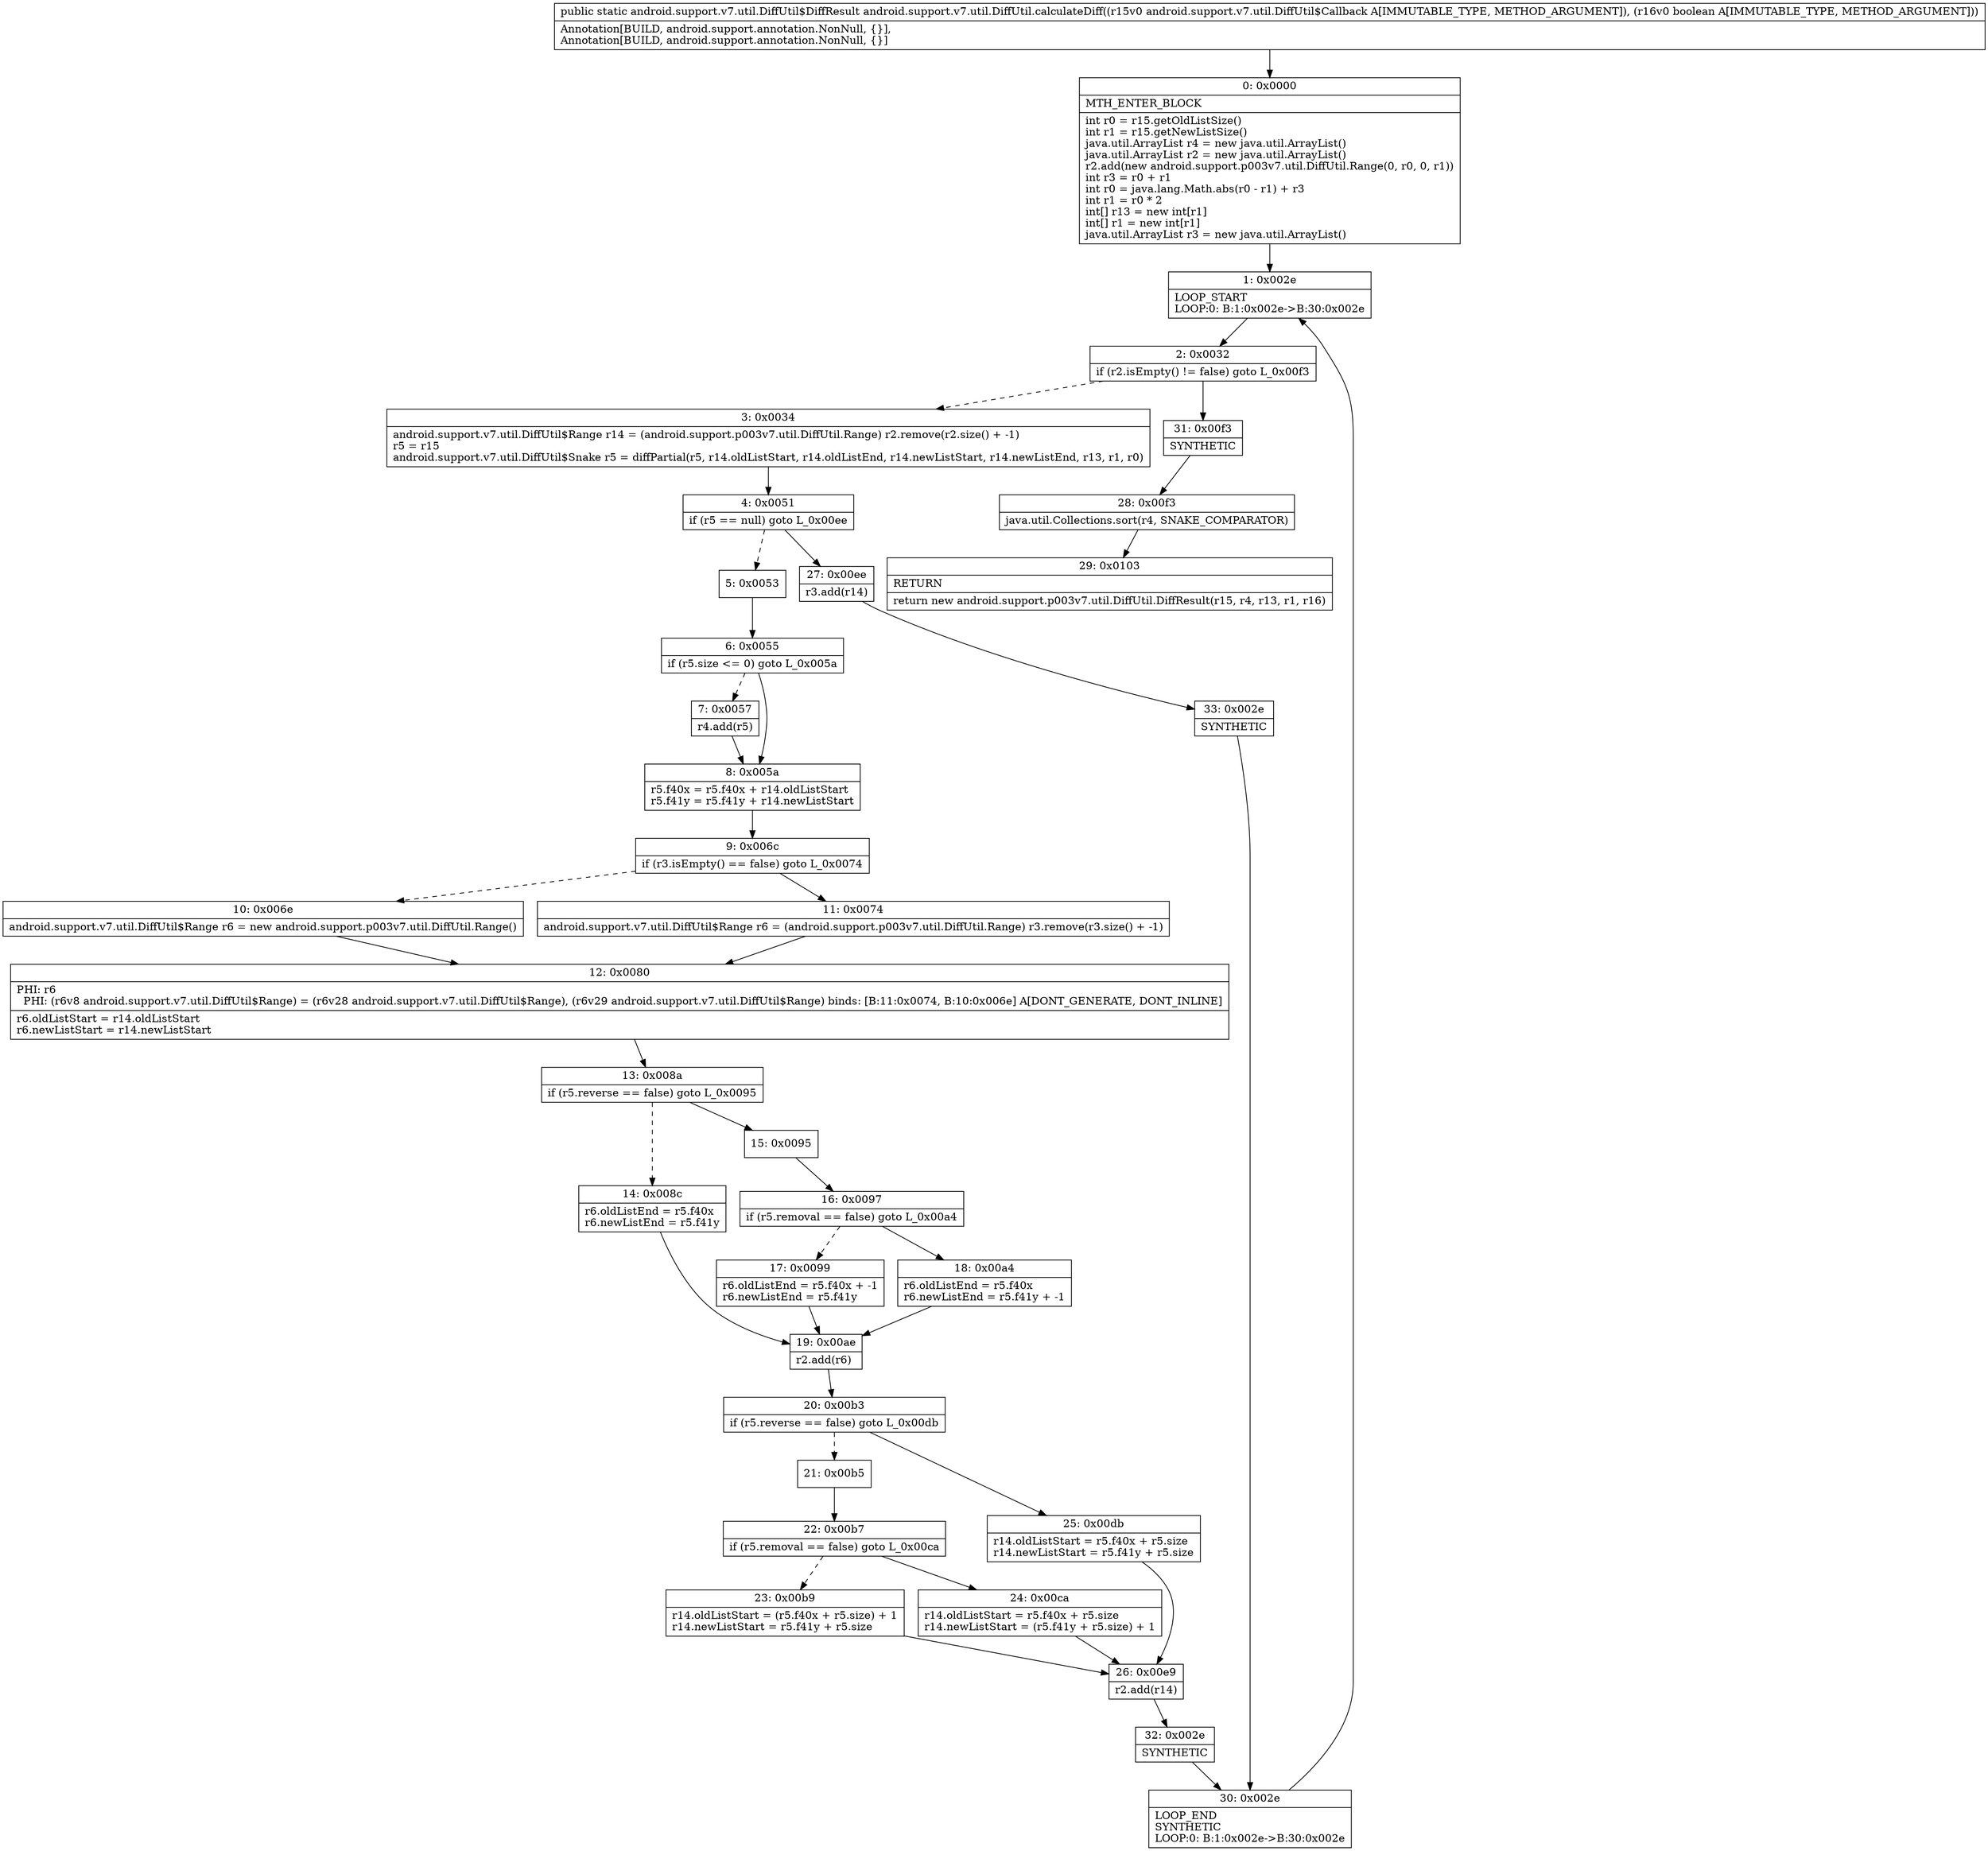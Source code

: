 digraph "CFG forandroid.support.v7.util.DiffUtil.calculateDiff(Landroid\/support\/v7\/util\/DiffUtil$Callback;Z)Landroid\/support\/v7\/util\/DiffUtil$DiffResult;" {
Node_0 [shape=record,label="{0\:\ 0x0000|MTH_ENTER_BLOCK\l|int r0 = r15.getOldListSize()\lint r1 = r15.getNewListSize()\ljava.util.ArrayList r4 = new java.util.ArrayList()\ljava.util.ArrayList r2 = new java.util.ArrayList()\lr2.add(new android.support.p003v7.util.DiffUtil.Range(0, r0, 0, r1))\lint r3 = r0 + r1\lint r0 = java.lang.Math.abs(r0 \- r1) + r3\lint r1 = r0 * 2\lint[] r13 = new int[r1]\lint[] r1 = new int[r1]\ljava.util.ArrayList r3 = new java.util.ArrayList()\l}"];
Node_1 [shape=record,label="{1\:\ 0x002e|LOOP_START\lLOOP:0: B:1:0x002e\-\>B:30:0x002e\l}"];
Node_2 [shape=record,label="{2\:\ 0x0032|if (r2.isEmpty() != false) goto L_0x00f3\l}"];
Node_3 [shape=record,label="{3\:\ 0x0034|android.support.v7.util.DiffUtil$Range r14 = (android.support.p003v7.util.DiffUtil.Range) r2.remove(r2.size() + \-1)\lr5 = r15\landroid.support.v7.util.DiffUtil$Snake r5 = diffPartial(r5, r14.oldListStart, r14.oldListEnd, r14.newListStart, r14.newListEnd, r13, r1, r0)\l}"];
Node_4 [shape=record,label="{4\:\ 0x0051|if (r5 == null) goto L_0x00ee\l}"];
Node_5 [shape=record,label="{5\:\ 0x0053}"];
Node_6 [shape=record,label="{6\:\ 0x0055|if (r5.size \<= 0) goto L_0x005a\l}"];
Node_7 [shape=record,label="{7\:\ 0x0057|r4.add(r5)\l}"];
Node_8 [shape=record,label="{8\:\ 0x005a|r5.f40x = r5.f40x + r14.oldListStart\lr5.f41y = r5.f41y + r14.newListStart\l}"];
Node_9 [shape=record,label="{9\:\ 0x006c|if (r3.isEmpty() == false) goto L_0x0074\l}"];
Node_10 [shape=record,label="{10\:\ 0x006e|android.support.v7.util.DiffUtil$Range r6 = new android.support.p003v7.util.DiffUtil.Range()\l}"];
Node_11 [shape=record,label="{11\:\ 0x0074|android.support.v7.util.DiffUtil$Range r6 = (android.support.p003v7.util.DiffUtil.Range) r3.remove(r3.size() + \-1)\l}"];
Node_12 [shape=record,label="{12\:\ 0x0080|PHI: r6 \l  PHI: (r6v8 android.support.v7.util.DiffUtil$Range) = (r6v28 android.support.v7.util.DiffUtil$Range), (r6v29 android.support.v7.util.DiffUtil$Range) binds: [B:11:0x0074, B:10:0x006e] A[DONT_GENERATE, DONT_INLINE]\l|r6.oldListStart = r14.oldListStart\lr6.newListStart = r14.newListStart\l}"];
Node_13 [shape=record,label="{13\:\ 0x008a|if (r5.reverse == false) goto L_0x0095\l}"];
Node_14 [shape=record,label="{14\:\ 0x008c|r6.oldListEnd = r5.f40x\lr6.newListEnd = r5.f41y\l}"];
Node_15 [shape=record,label="{15\:\ 0x0095}"];
Node_16 [shape=record,label="{16\:\ 0x0097|if (r5.removal == false) goto L_0x00a4\l}"];
Node_17 [shape=record,label="{17\:\ 0x0099|r6.oldListEnd = r5.f40x + \-1\lr6.newListEnd = r5.f41y\l}"];
Node_18 [shape=record,label="{18\:\ 0x00a4|r6.oldListEnd = r5.f40x\lr6.newListEnd = r5.f41y + \-1\l}"];
Node_19 [shape=record,label="{19\:\ 0x00ae|r2.add(r6)\l}"];
Node_20 [shape=record,label="{20\:\ 0x00b3|if (r5.reverse == false) goto L_0x00db\l}"];
Node_21 [shape=record,label="{21\:\ 0x00b5}"];
Node_22 [shape=record,label="{22\:\ 0x00b7|if (r5.removal == false) goto L_0x00ca\l}"];
Node_23 [shape=record,label="{23\:\ 0x00b9|r14.oldListStart = (r5.f40x + r5.size) + 1\lr14.newListStart = r5.f41y + r5.size\l}"];
Node_24 [shape=record,label="{24\:\ 0x00ca|r14.oldListStart = r5.f40x + r5.size\lr14.newListStart = (r5.f41y + r5.size) + 1\l}"];
Node_25 [shape=record,label="{25\:\ 0x00db|r14.oldListStart = r5.f40x + r5.size\lr14.newListStart = r5.f41y + r5.size\l}"];
Node_26 [shape=record,label="{26\:\ 0x00e9|r2.add(r14)\l}"];
Node_27 [shape=record,label="{27\:\ 0x00ee|r3.add(r14)\l}"];
Node_28 [shape=record,label="{28\:\ 0x00f3|java.util.Collections.sort(r4, SNAKE_COMPARATOR)\l}"];
Node_29 [shape=record,label="{29\:\ 0x0103|RETURN\l|return new android.support.p003v7.util.DiffUtil.DiffResult(r15, r4, r13, r1, r16)\l}"];
Node_30 [shape=record,label="{30\:\ 0x002e|LOOP_END\lSYNTHETIC\lLOOP:0: B:1:0x002e\-\>B:30:0x002e\l}"];
Node_31 [shape=record,label="{31\:\ 0x00f3|SYNTHETIC\l}"];
Node_32 [shape=record,label="{32\:\ 0x002e|SYNTHETIC\l}"];
Node_33 [shape=record,label="{33\:\ 0x002e|SYNTHETIC\l}"];
MethodNode[shape=record,label="{public static android.support.v7.util.DiffUtil$DiffResult android.support.v7.util.DiffUtil.calculateDiff((r15v0 android.support.v7.util.DiffUtil$Callback A[IMMUTABLE_TYPE, METHOD_ARGUMENT]), (r16v0 boolean A[IMMUTABLE_TYPE, METHOD_ARGUMENT]))  | Annotation[BUILD, android.support.annotation.NonNull, \{\}], \lAnnotation[BUILD, android.support.annotation.NonNull, \{\}]\l}"];
MethodNode -> Node_0;
Node_0 -> Node_1;
Node_1 -> Node_2;
Node_2 -> Node_3[style=dashed];
Node_2 -> Node_31;
Node_3 -> Node_4;
Node_4 -> Node_5[style=dashed];
Node_4 -> Node_27;
Node_5 -> Node_6;
Node_6 -> Node_7[style=dashed];
Node_6 -> Node_8;
Node_7 -> Node_8;
Node_8 -> Node_9;
Node_9 -> Node_10[style=dashed];
Node_9 -> Node_11;
Node_10 -> Node_12;
Node_11 -> Node_12;
Node_12 -> Node_13;
Node_13 -> Node_14[style=dashed];
Node_13 -> Node_15;
Node_14 -> Node_19;
Node_15 -> Node_16;
Node_16 -> Node_17[style=dashed];
Node_16 -> Node_18;
Node_17 -> Node_19;
Node_18 -> Node_19;
Node_19 -> Node_20;
Node_20 -> Node_21[style=dashed];
Node_20 -> Node_25;
Node_21 -> Node_22;
Node_22 -> Node_23[style=dashed];
Node_22 -> Node_24;
Node_23 -> Node_26;
Node_24 -> Node_26;
Node_25 -> Node_26;
Node_26 -> Node_32;
Node_27 -> Node_33;
Node_28 -> Node_29;
Node_30 -> Node_1;
Node_31 -> Node_28;
Node_32 -> Node_30;
Node_33 -> Node_30;
}

